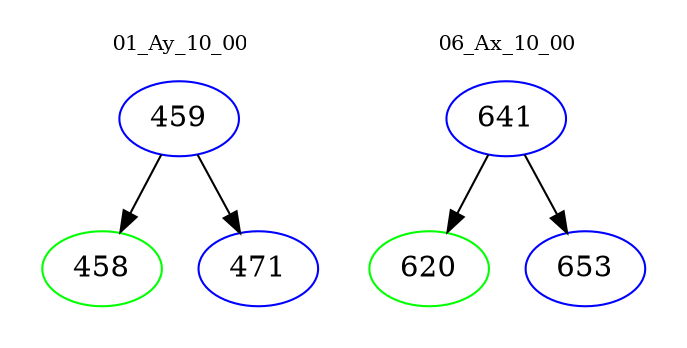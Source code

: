 digraph{
subgraph cluster_0 {
color = white
label = "01_Ay_10_00";
fontsize=10;
T0_459 [label="459", color="blue"]
T0_459 -> T0_458 [color="black"]
T0_458 [label="458", color="green"]
T0_459 -> T0_471 [color="black"]
T0_471 [label="471", color="blue"]
}
subgraph cluster_1 {
color = white
label = "06_Ax_10_00";
fontsize=10;
T1_641 [label="641", color="blue"]
T1_641 -> T1_620 [color="black"]
T1_620 [label="620", color="green"]
T1_641 -> T1_653 [color="black"]
T1_653 [label="653", color="blue"]
}
}
